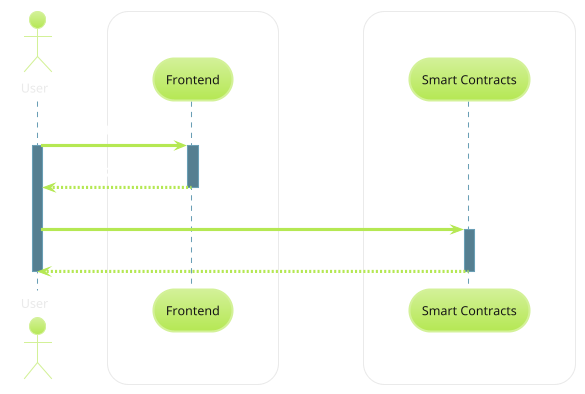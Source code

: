 @startuml
!theme hacker
autonumber
skinparam sequenceMessageAlign center
skinparam responseMessageBelowArrow true

actor User
box "<font color=white>Cloud"
participant Frontend
end box
box "<font color=white>Blockchain"
participant "Smart Contracts" as sc
end box

User -> Frontend ++
activate User
Frontend --> User --
User -> sc ++
sc --> User --
deactivate User

@enduml